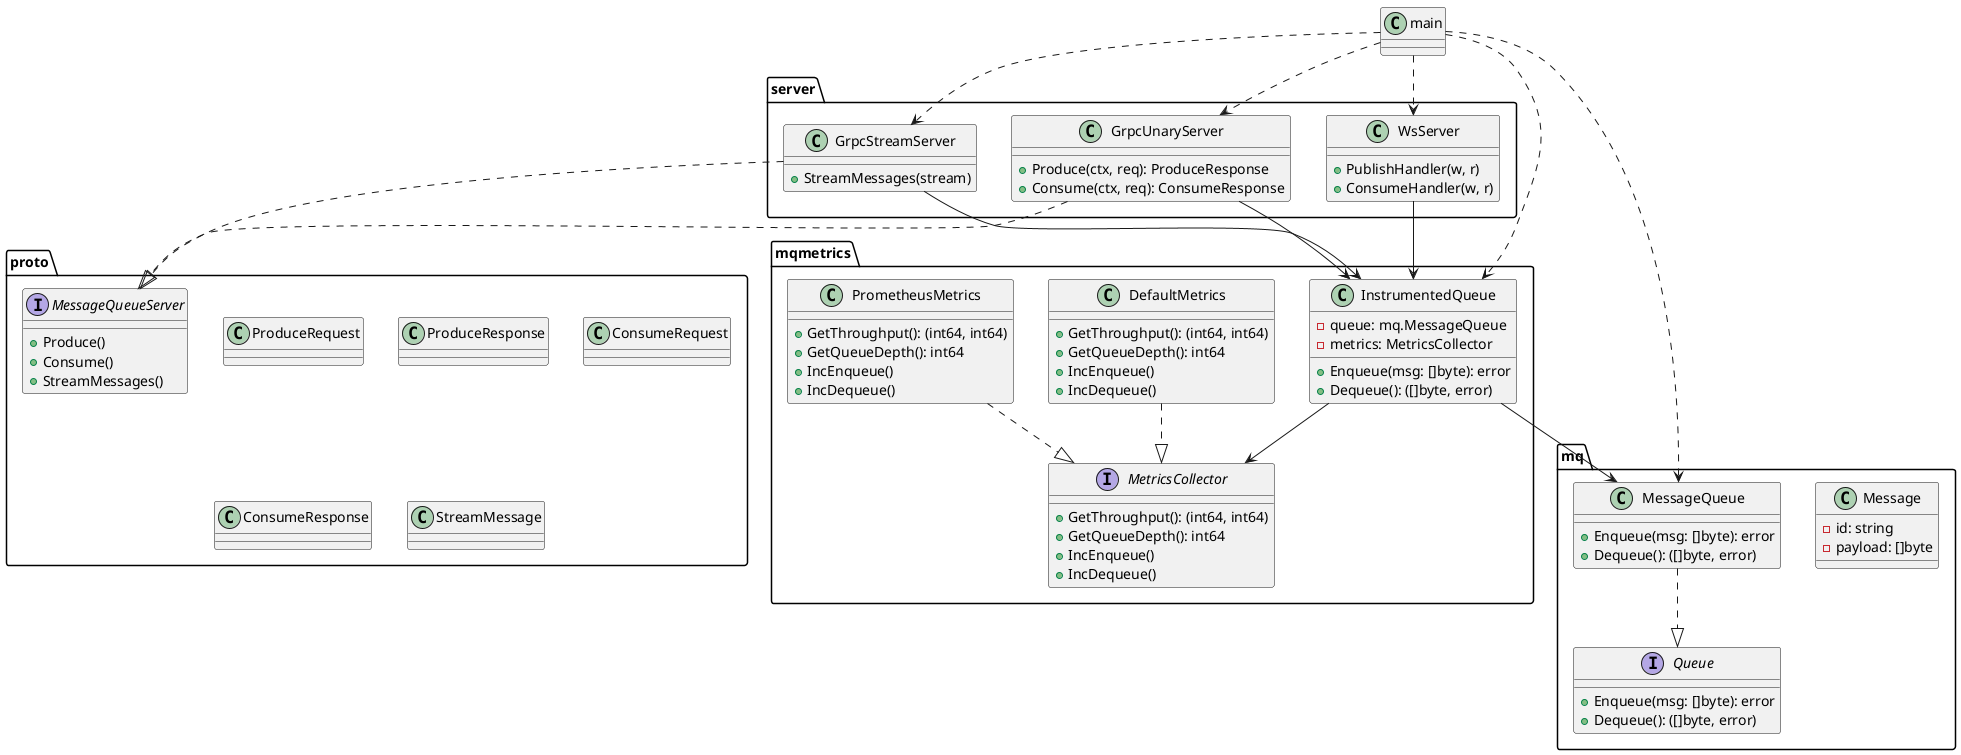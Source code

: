 @startuml
' Quickpulse Class Diagram

package mq {
  class Message {
    - id: string
    - payload: []byte
  }
  interface Queue {
    + Enqueue(msg: []byte): error
    + Dequeue(): ([]byte, error)
  }
  class MessageQueue {
    + Enqueue(msg: []byte): error
    + Dequeue(): ([]byte, error)
  }
  MessageQueue ..|> Queue
}

package mqmetrics {
  interface MetricsCollector {
    + GetThroughput(): (int64, int64)
    + GetQueueDepth(): int64
    + IncEnqueue()
    + IncDequeue()
  }
  class DefaultMetrics {
    + GetThroughput(): (int64, int64)
    + GetQueueDepth(): int64
    + IncEnqueue()
    + IncDequeue()
  }
  class PrometheusMetrics {
    + GetThroughput(): (int64, int64)
    + GetQueueDepth(): int64
    + IncEnqueue()
    + IncDequeue()
  }
  class InstrumentedQueue {
    - queue: mq.MessageQueue
    - metrics: MetricsCollector
    + Enqueue(msg: []byte): error
    + Dequeue(): ([]byte, error)
  }
  DefaultMetrics ..|> MetricsCollector
  PrometheusMetrics ..|> MetricsCollector
  InstrumentedQueue --> mq.MessageQueue
  InstrumentedQueue --> MetricsCollector
}

package server {
  class GrpcUnaryServer {
    + Produce(ctx, req): ProduceResponse
    + Consume(ctx, req): ConsumeResponse
  }
  class GrpcStreamServer {
    + StreamMessages(stream)
  }
  class WsServer {
    + PublishHandler(w, r)
    + ConsumeHandler(w, r)
  }
  GrpcUnaryServer --> mqmetrics.InstrumentedQueue
  GrpcStreamServer --> mqmetrics.InstrumentedQueue
  WsServer --> mqmetrics.InstrumentedQueue
}

package proto {
  class ProduceRequest
  class ProduceResponse
  class ConsumeRequest
  class ConsumeResponse
  class StreamMessage
  interface MessageQueueServer {
    + Produce()
    + Consume()
    + StreamMessages()
  }
  GrpcUnaryServer ..|> MessageQueueServer
  GrpcStreamServer ..|> MessageQueueServer
}

main ..> mq.MessageQueue
main ..> mqmetrics.InstrumentedQueue
main ..> server.GrpcUnaryServer
main ..> server.GrpcStreamServer
main ..> server.WsServer

@enduml